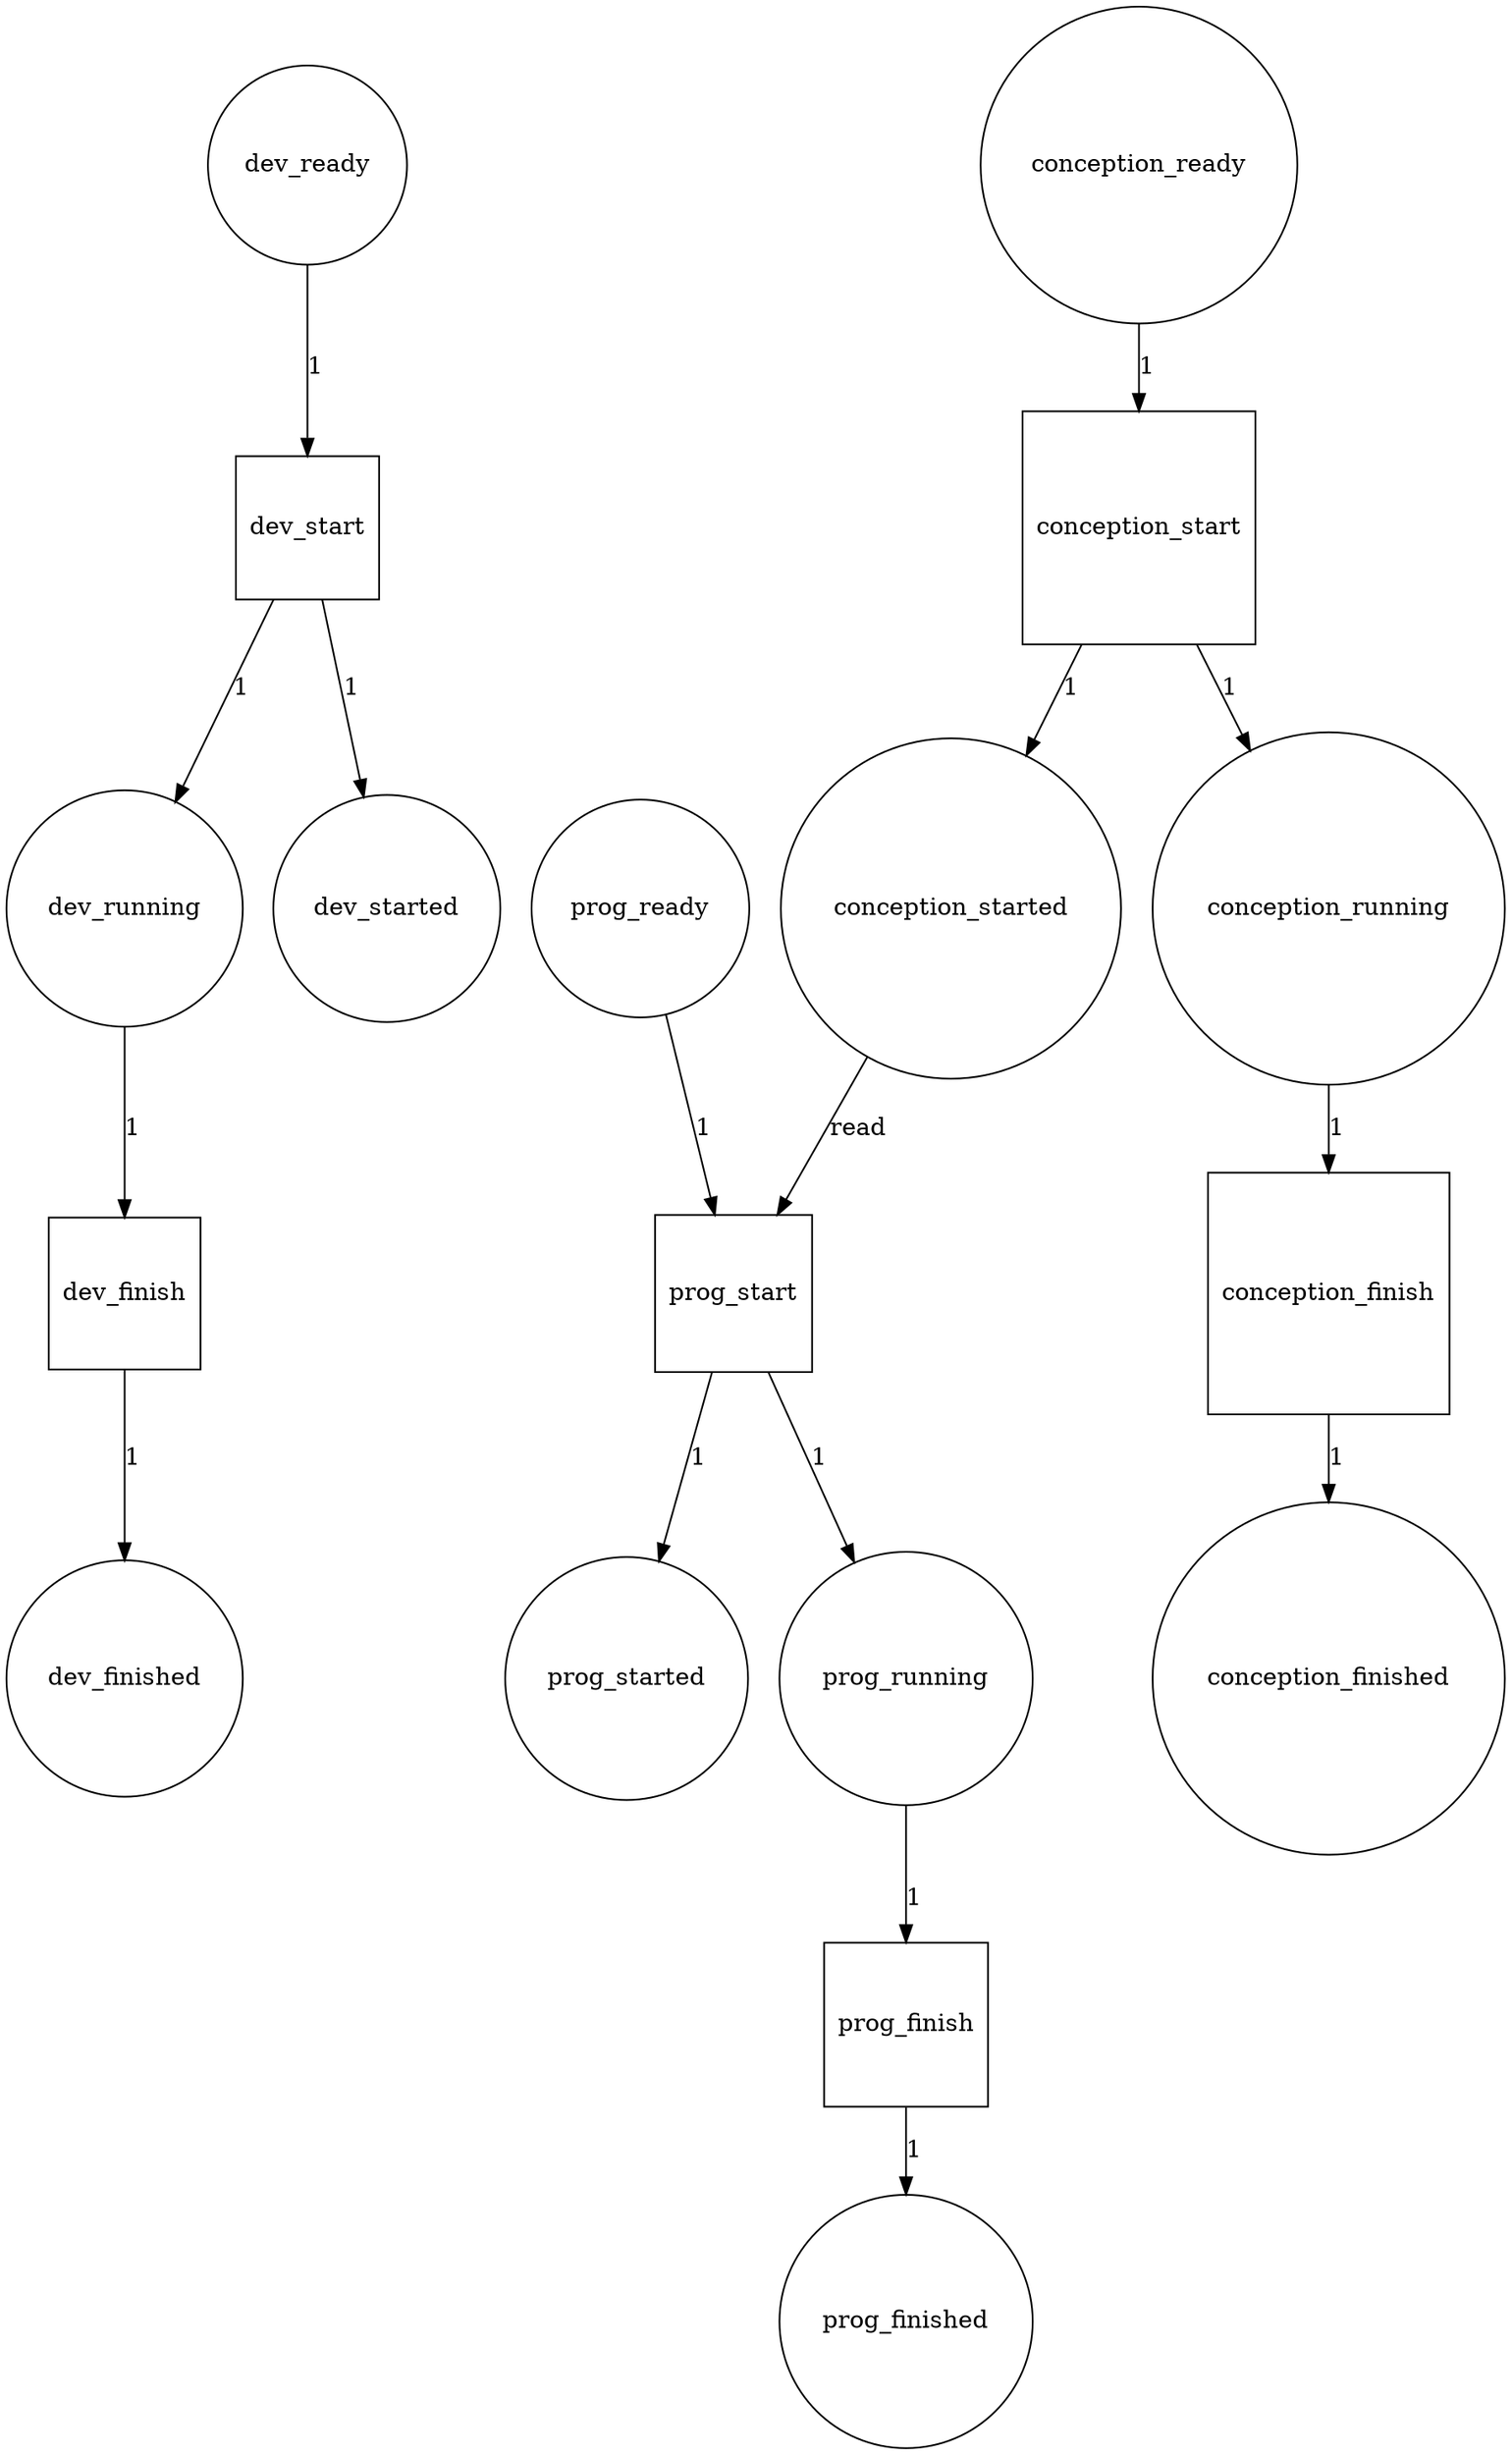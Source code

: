 digraph Test{
"dev_start" [shape=square,label="dev_start"]
"dev_finish" [shape=square,label="dev_finish"]
"conception_start" [shape=square,label="conception_start"]
"conception_finish" [shape=square,label="conception_finish"]
"prog_start" [shape=square,label="prog_start"]
"prog_finish" [shape=square,label="prog_finish"]
"dev_ready" [shape=circle,label="dev_ready"]
"dev_running" [shape=circle,label="dev_running"]
"dev_started" [shape=circle,label="dev_started"]
"dev_finished" [shape=circle,label="dev_finished"]
"conception_ready" [shape=circle,label="conception_ready"]
"conception_running" [shape=circle,label="conception_running"]
"conception_started" [shape=circle,label="conception_started"]
"conception_finished" [shape=circle,label="conception_finished"]
"prog_ready" [shape=circle,label="prog_ready"]
"prog_running" [shape=circle,label="prog_running"]
"prog_started" [shape=circle,label="prog_started"]
"prog_finished" [shape=circle,label="prog_finished"]
"dev_ready" -> "dev_start" [label="1"]
"dev_start" -> "dev_running" [label="1"]
"dev_start" -> "dev_started" [label="1"]
"dev_running" -> "dev_finish" [label="1"]
"dev_finish" -> "dev_finished" [label="1"]
"conception_ready" -> "conception_start" [label="1"]
"conception_start" -> "conception_running" [label="1"]
"conception_start" -> "conception_started" [label="1"]
"conception_running" -> "conception_finish" [label="1"]
"conception_finish" -> "conception_finished" [label="1"]
"prog_ready" -> "prog_start" [label="1"]
"prog_start" -> "prog_running" [label="1"]
"prog_start" -> "prog_started" [label="1"]
"prog_running" -> "prog_finish" [label="1"]
"prog_finish" -> "prog_finished" [label="1"]
"conception_started" -> "prog_start" [label="read"]
}
	

